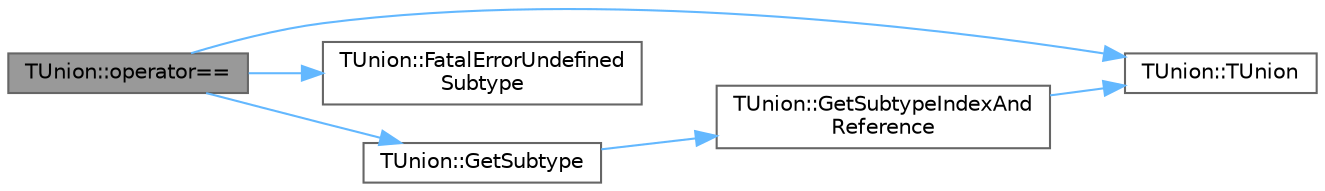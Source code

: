 digraph "TUnion::operator=="
{
 // INTERACTIVE_SVG=YES
 // LATEX_PDF_SIZE
  bgcolor="transparent";
  edge [fontname=Helvetica,fontsize=10,labelfontname=Helvetica,labelfontsize=10];
  node [fontname=Helvetica,fontsize=10,shape=box,height=0.2,width=0.4];
  rankdir="LR";
  Node1 [id="Node000001",label="TUnion::operator==",height=0.2,width=0.4,color="gray40", fillcolor="grey60", style="filled", fontcolor="black",tooltip="Equality comparison."];
  Node1 -> Node2 [id="edge1_Node000001_Node000002",color="steelblue1",style="solid",tooltip=" "];
  Node2 [id="Node000002",label="TUnion::TUnion",height=0.2,width=0.4,color="grey40", fillcolor="white", style="filled",URL="$dc/d79/classTUnion.html#a4381d01a2e3799a50e8fa04df3b215ac",tooltip="Default constructor."];
  Node1 -> Node3 [id="edge2_Node000001_Node000003",color="steelblue1",style="solid",tooltip=" "];
  Node3 [id="Node000003",label="TUnion::FatalErrorUndefined\lSubtype",height=0.2,width=0.4,color="grey40", fillcolor="white", style="filled",URL="$dc/d79/classTUnion.html#a52123abda67b517dd74a777c1a2b2b2b",tooltip=" "];
  Node1 -> Node4 [id="edge3_Node000001_Node000004",color="steelblue1",style="solid",tooltip=" "];
  Node4 [id="Node000004",label="TUnion::GetSubtype",height=0.2,width=0.4,color="grey40", fillcolor="white", style="filled",URL="$dc/d79/classTUnion.html#aaac85a87a7c4a7bd35ffce6f82db1bac",tooltip=" "];
  Node4 -> Node5 [id="edge4_Node000004_Node000005",color="steelblue1",style="solid",tooltip=" "];
  Node5 [id="Node000005",label="TUnion::GetSubtypeIndexAnd\lReference",height=0.2,width=0.4,color="grey40", fillcolor="white", style="filled",URL="$dc/d79/classTUnion.html#a959fc96d2884e3cd02ffa552057c61fa",tooltip="Determines the index and reference to the potential value for the given union subtype."];
  Node5 -> Node2 [id="edge5_Node000005_Node000002",color="steelblue1",style="solid",tooltip=" "];
}
